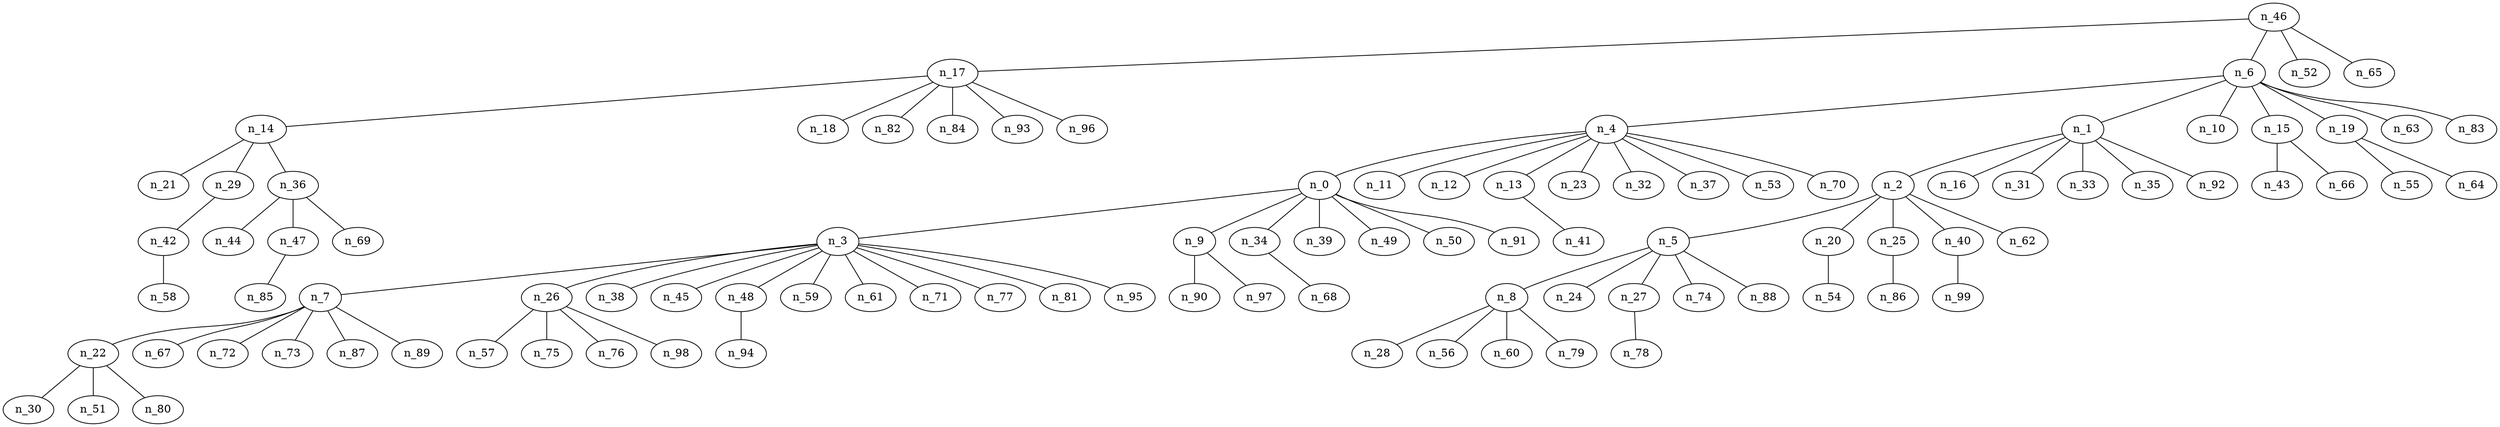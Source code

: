 graph arbol17 {
n_46--n_17
n_46--n_6
n_46--n_52
n_46--n_65
n_17--n_14
n_17--n_18
n_17--n_82
n_17--n_84
n_17--n_93
n_17--n_96
n_6--n_4
n_6--n_1
n_6--n_10
n_6--n_15
n_6--n_19
n_6--n_63
n_6--n_83
n_14--n_21
n_14--n_29
n_14--n_36
n_4--n_0
n_4--n_11
n_4--n_12
n_4--n_13
n_4--n_23
n_4--n_32
n_4--n_37
n_4--n_53
n_4--n_70
n_1--n_2
n_1--n_16
n_1--n_31
n_1--n_33
n_1--n_35
n_1--n_92
n_15--n_43
n_15--n_66
n_19--n_55
n_19--n_64
n_29--n_42
n_36--n_44
n_36--n_47
n_36--n_69
n_0--n_3
n_0--n_9
n_0--n_34
n_0--n_39
n_0--n_49
n_0--n_50
n_0--n_91
n_13--n_41
n_2--n_5
n_2--n_20
n_2--n_25
n_2--n_40
n_2--n_62
n_42--n_58
n_47--n_85
n_3--n_7
n_3--n_26
n_3--n_38
n_3--n_45
n_3--n_48
n_3--n_59
n_3--n_61
n_3--n_71
n_3--n_77
n_3--n_81
n_3--n_95
n_9--n_90
n_9--n_97
n_34--n_68
n_5--n_8
n_5--n_24
n_5--n_27
n_5--n_74
n_5--n_88
n_20--n_54
n_25--n_86
n_40--n_99
n_7--n_22
n_7--n_67
n_7--n_72
n_7--n_73
n_7--n_87
n_7--n_89
n_26--n_57
n_26--n_75
n_26--n_76
n_26--n_98
n_48--n_94
n_8--n_28
n_8--n_56
n_8--n_60
n_8--n_79
n_27--n_78
n_22--n_30
n_22--n_51
n_22--n_80
}